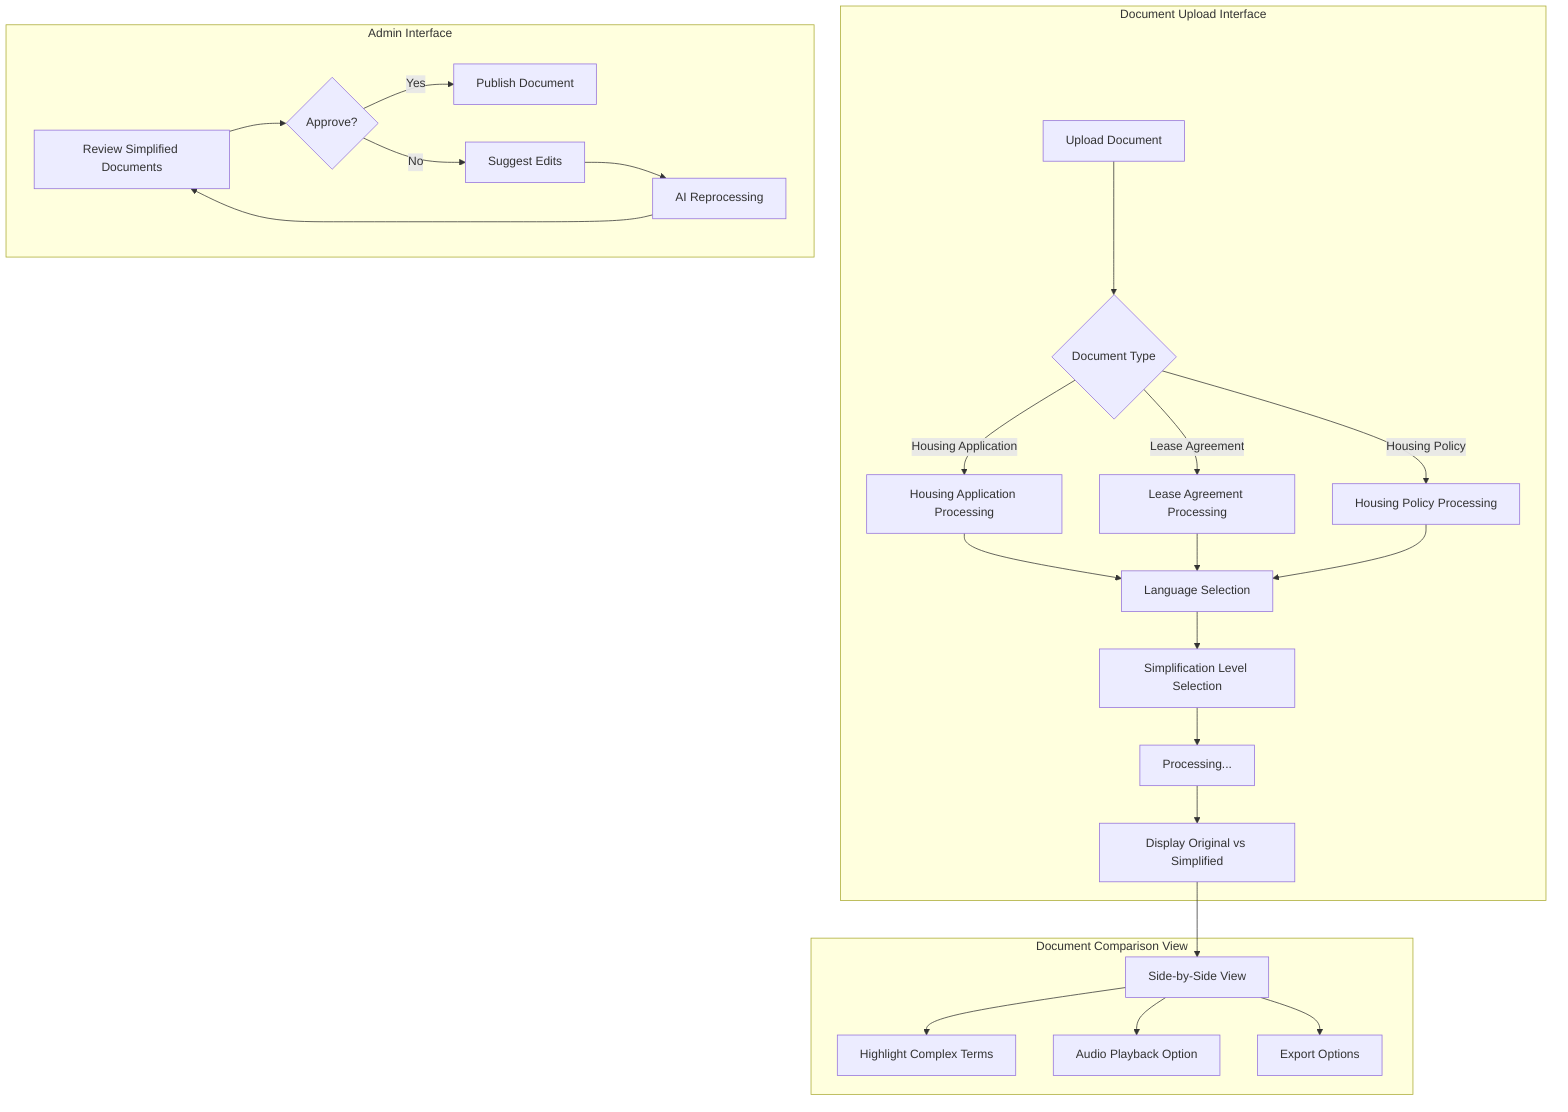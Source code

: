 flowchart TD
    subgraph "Document Upload Interface"
        A[Upload Document] --> B{Document Type}
        B -->|Housing Application| C[Housing Application Processing]
        B -->|Lease Agreement| D[Lease Agreement Processing]
        B -->|Housing Policy| E[Housing Policy Processing]
        
        C --> F[Language Selection]
        D --> F
        E --> F
        
        F --> G[Simplification Level Selection]
        G --> H[Processing...]
        H --> I[Display Original vs Simplified]
    end
    
    subgraph "Document Comparison View"
        I --> J[Side-by-Side View]
        J --> K[Highlight Complex Terms]
        J --> L[Audio Playback Option]
        J --> M[Export Options]
    end
    
    subgraph "Admin Interface"
        N[Review Simplified Documents] --> O{Approve?}
        O -->|Yes| P[Publish Document]
        O -->|No| Q[Suggest Edits]
        Q --> R[AI Reprocessing]
        R --> N
    end